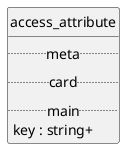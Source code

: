@startuml uml
skinparam monochrome true
skinparam linetype ortho
hide circle

entity access_attribute {
  .. meta ..
  .. card ..
  .. main ..
  key : string+
}

@enduml
